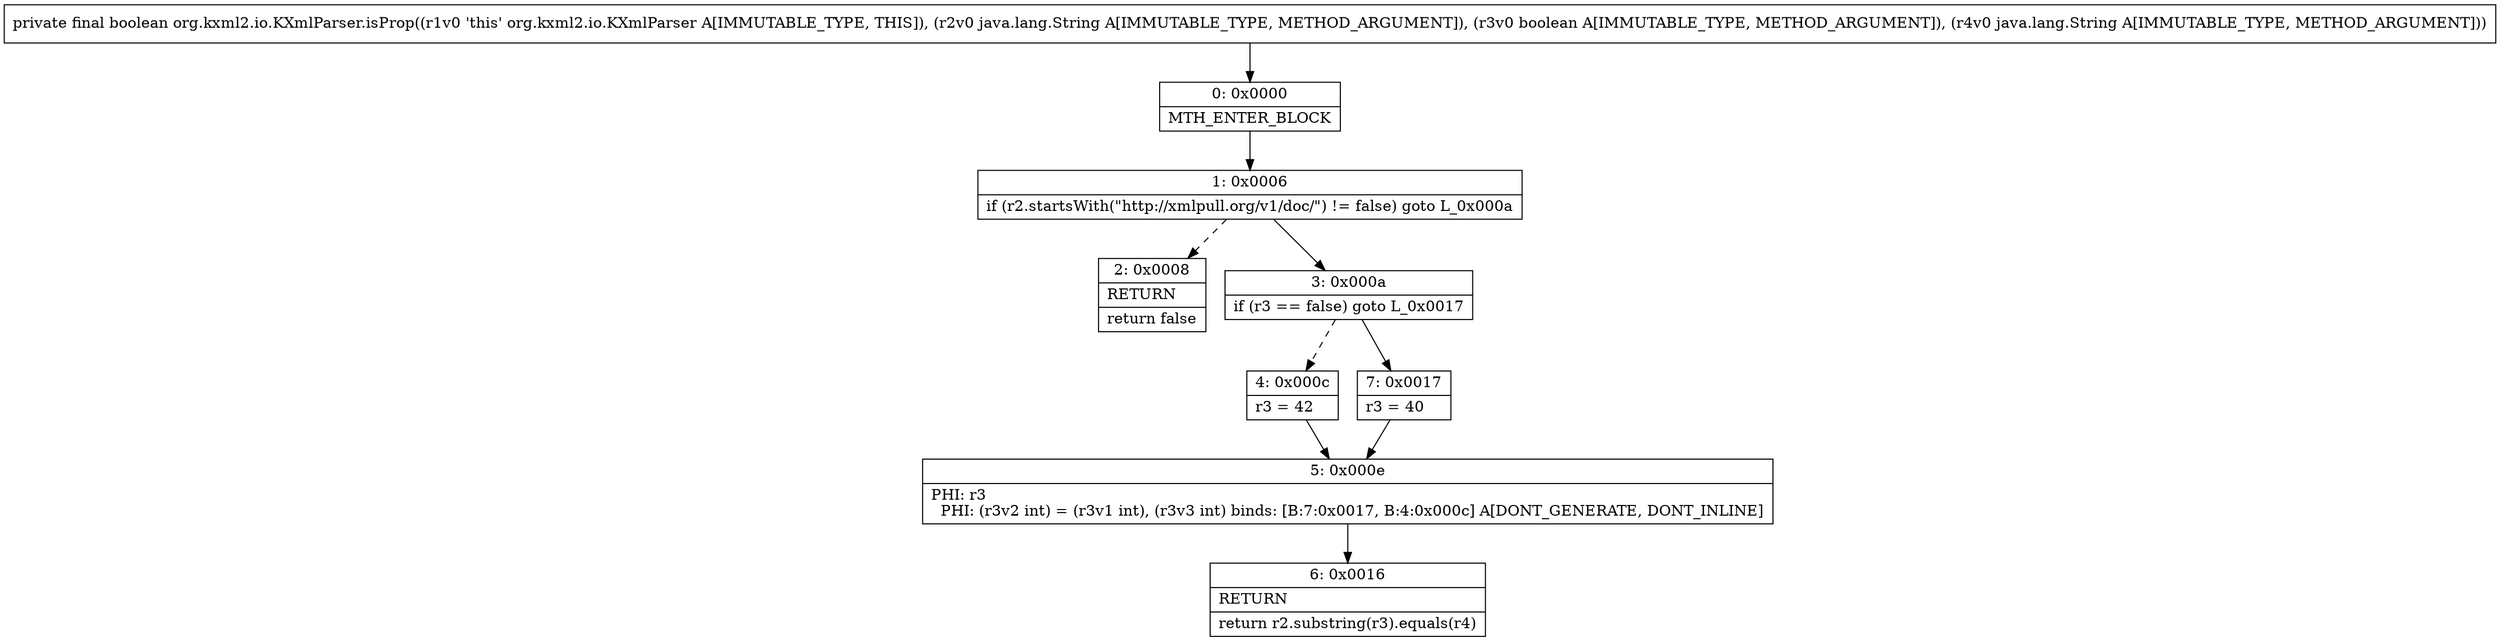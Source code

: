 digraph "CFG fororg.kxml2.io.KXmlParser.isProp(Ljava\/lang\/String;ZLjava\/lang\/String;)Z" {
Node_0 [shape=record,label="{0\:\ 0x0000|MTH_ENTER_BLOCK\l}"];
Node_1 [shape=record,label="{1\:\ 0x0006|if (r2.startsWith(\"http:\/\/xmlpull.org\/v1\/doc\/\") != false) goto L_0x000a\l}"];
Node_2 [shape=record,label="{2\:\ 0x0008|RETURN\l|return false\l}"];
Node_3 [shape=record,label="{3\:\ 0x000a|if (r3 == false) goto L_0x0017\l}"];
Node_4 [shape=record,label="{4\:\ 0x000c|r3 = 42\l}"];
Node_5 [shape=record,label="{5\:\ 0x000e|PHI: r3 \l  PHI: (r3v2 int) = (r3v1 int), (r3v3 int) binds: [B:7:0x0017, B:4:0x000c] A[DONT_GENERATE, DONT_INLINE]\l}"];
Node_6 [shape=record,label="{6\:\ 0x0016|RETURN\l|return r2.substring(r3).equals(r4)\l}"];
Node_7 [shape=record,label="{7\:\ 0x0017|r3 = 40\l}"];
MethodNode[shape=record,label="{private final boolean org.kxml2.io.KXmlParser.isProp((r1v0 'this' org.kxml2.io.KXmlParser A[IMMUTABLE_TYPE, THIS]), (r2v0 java.lang.String A[IMMUTABLE_TYPE, METHOD_ARGUMENT]), (r3v0 boolean A[IMMUTABLE_TYPE, METHOD_ARGUMENT]), (r4v0 java.lang.String A[IMMUTABLE_TYPE, METHOD_ARGUMENT])) }"];
MethodNode -> Node_0;
Node_0 -> Node_1;
Node_1 -> Node_2[style=dashed];
Node_1 -> Node_3;
Node_3 -> Node_4[style=dashed];
Node_3 -> Node_7;
Node_4 -> Node_5;
Node_5 -> Node_6;
Node_7 -> Node_5;
}

